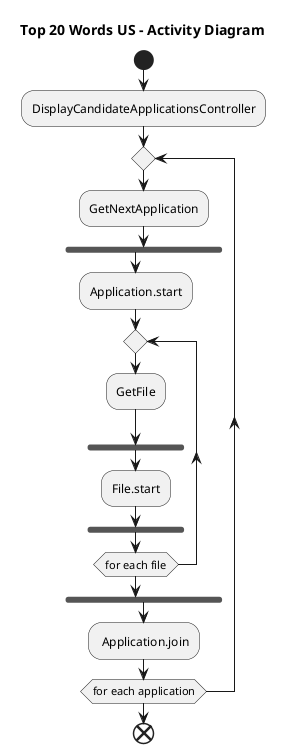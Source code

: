 @startuml

title Top 20 Words US - Activity Diagram

start
  :DisplayCandidateApplicationsController;
  repeat
    :GetNextApplication;
    fork
      :Application.start;
      repeat
      :GetFile;
      fork
        :File.start;

      end fork
      repeat while(for each file)
    end fork
    : Application.join;
  
  repeat while(for each application)







end

@enduml